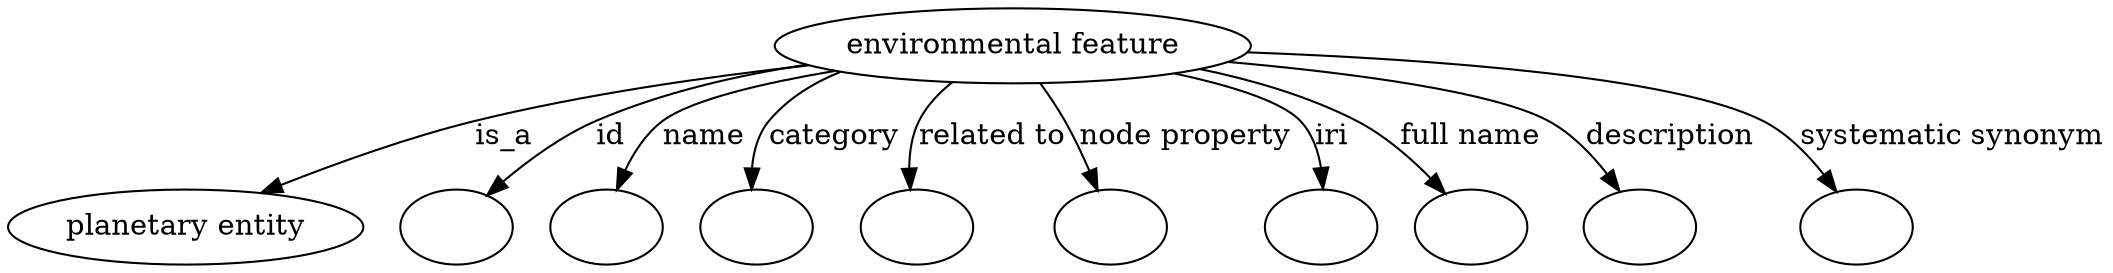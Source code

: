 digraph {
	graph [bb="0,0,849.29,122"];
	node [label="\N"];
	"environmental feature"	 [height=0.5,
		label="environmental feature",
		pos="427.36,104",
		width=2.4428];
	"planetary entity"	 [height=0.5,
		pos="65.357,18",
		width=1.8155];
	"environmental feature" -> "planetary entity"	 [label=is_a,
		lp="218.63,61",
		pos="e,102.03,32.992 351.13,94.963 308.33,89.042 254.16,80.131 206.81,68 174.45,59.71 139.01,47.177 111.7,36.734"];
	id	 [color=black,
		height=0.5,
		label="",
		pos="175.36,18",
		width=0.75];
	"environmental feature" -> id	 [color=black,
		label=id,
		lp="268.8,61",
		pos="e,194.22,31.108 356.17,93.387 326.58,87.722 292.27,79.49 262.47,68 241.46,59.901 219.49,47.256 202.87,36.709",
		style=solid];
	name	 [color=black,
		height=0.5,
		label="",
		pos="247.36,18",
		width=0.75];
	"environmental feature" -> name	 [color=black,
		label=name,
		lp="309.52,61",
		pos="e,259.02,34.69 357.62,92.87 336.21,87.475 313.25,79.558 294.04,68 283.18,61.464 273.26,51.687 265.38,42.507",
		style=solid];
	category	 [color=black,
		height=0.5,
		label="",
		pos="319.36,18",
		width=0.75];
	"environmental feature" -> category	 [color=black,
		label=category,
		lp="360.45,61",
		pos="e,321.61,36.14 370.14,90.153 357.65,84.912 345.42,77.751 336.16,68 330.4,61.93 326.61,53.82 324.12,45.901",
		style=solid];
	"related to"	 [color=black,
		height=0.5,
		label="",
		pos="391.36,18",
		width=0.75];
	"environmental feature" -> "related to"	 [color=black,
		label="related to",
		lp="417.59,61",
		pos="e,387.8,36.25 403.99,86.422 398.68,81.141 393.77,74.895 390.88,68 388.09,61.327 387.17,53.702 387.19,46.451",
		style=solid];
	"node property"	 [color=black,
		height=0.5,
		label="",
		pos="465.36,18",
		width=0.75];
	"environmental feature" -> "node property"	 [color=black,
		label="node property",
		lp="489.43,61",
		pos="e,457.63,35.593 435.35,86.061 437.91,80.295 440.76,73.88 443.36,68 446.66,60.522 450.24,52.409 453.53,44.938",
		style=solid];
	iri	 [color=black,
		height=0.5,
		label="",
		pos="537.36,18",
		width=0.75];
	"environmental feature" -> iri	 [color=black,
		label=iri,
		lp="545.58,61",
		pos="e,540.03,35.954 484.72,90.249 505.65,84.051 525.8,76.269 532.36,68 537.2,61.889 539.27,53.951 539.91,46.206",
		style=solid];
	"full name"	 [color=black,
		height=0.5,
		label="",
		pos="609.36,18",
		width=0.75];
	"environmental feature" -> "full name"	 [color=black,
		label="full name",
		lp="601.99,61",
		pos="e,595.76,34.111 492.86,91.909 513.66,86.437 536.22,78.717 555.36,68 567.67,61.103 579.41,50.848 588.78,41.417",
		style=solid];
	description	 [color=black,
		height=0.5,
		label="",
		pos="681.36,18",
		width=0.75];
	"environmental feature" -> description	 [color=black,
		label=description,
		lp="682.46,61",
		pos="e,669.57,34.611 504.87,95.371 553.28,89.032 610.46,79.533 632.36,68 644.12,61.806 654.78,51.778 663.12,42.323",
		style=solid];
	"systematic synonym"	 [color=black,
		height=0.5,
		label="",
		pos="766.36,18",
		width=0.75];
	"environmental feature" -> "systematic synonym"	 [color=black,
		label="systematic synonym",
		lp="792.32,61",
		pos="e,755.06,34.361 512.82,99.613 585.15,94.772 682.46,85.269 717.36,68 729.44,62.02 740.25,51.833 748.63,42.209",
		style=solid];
}
